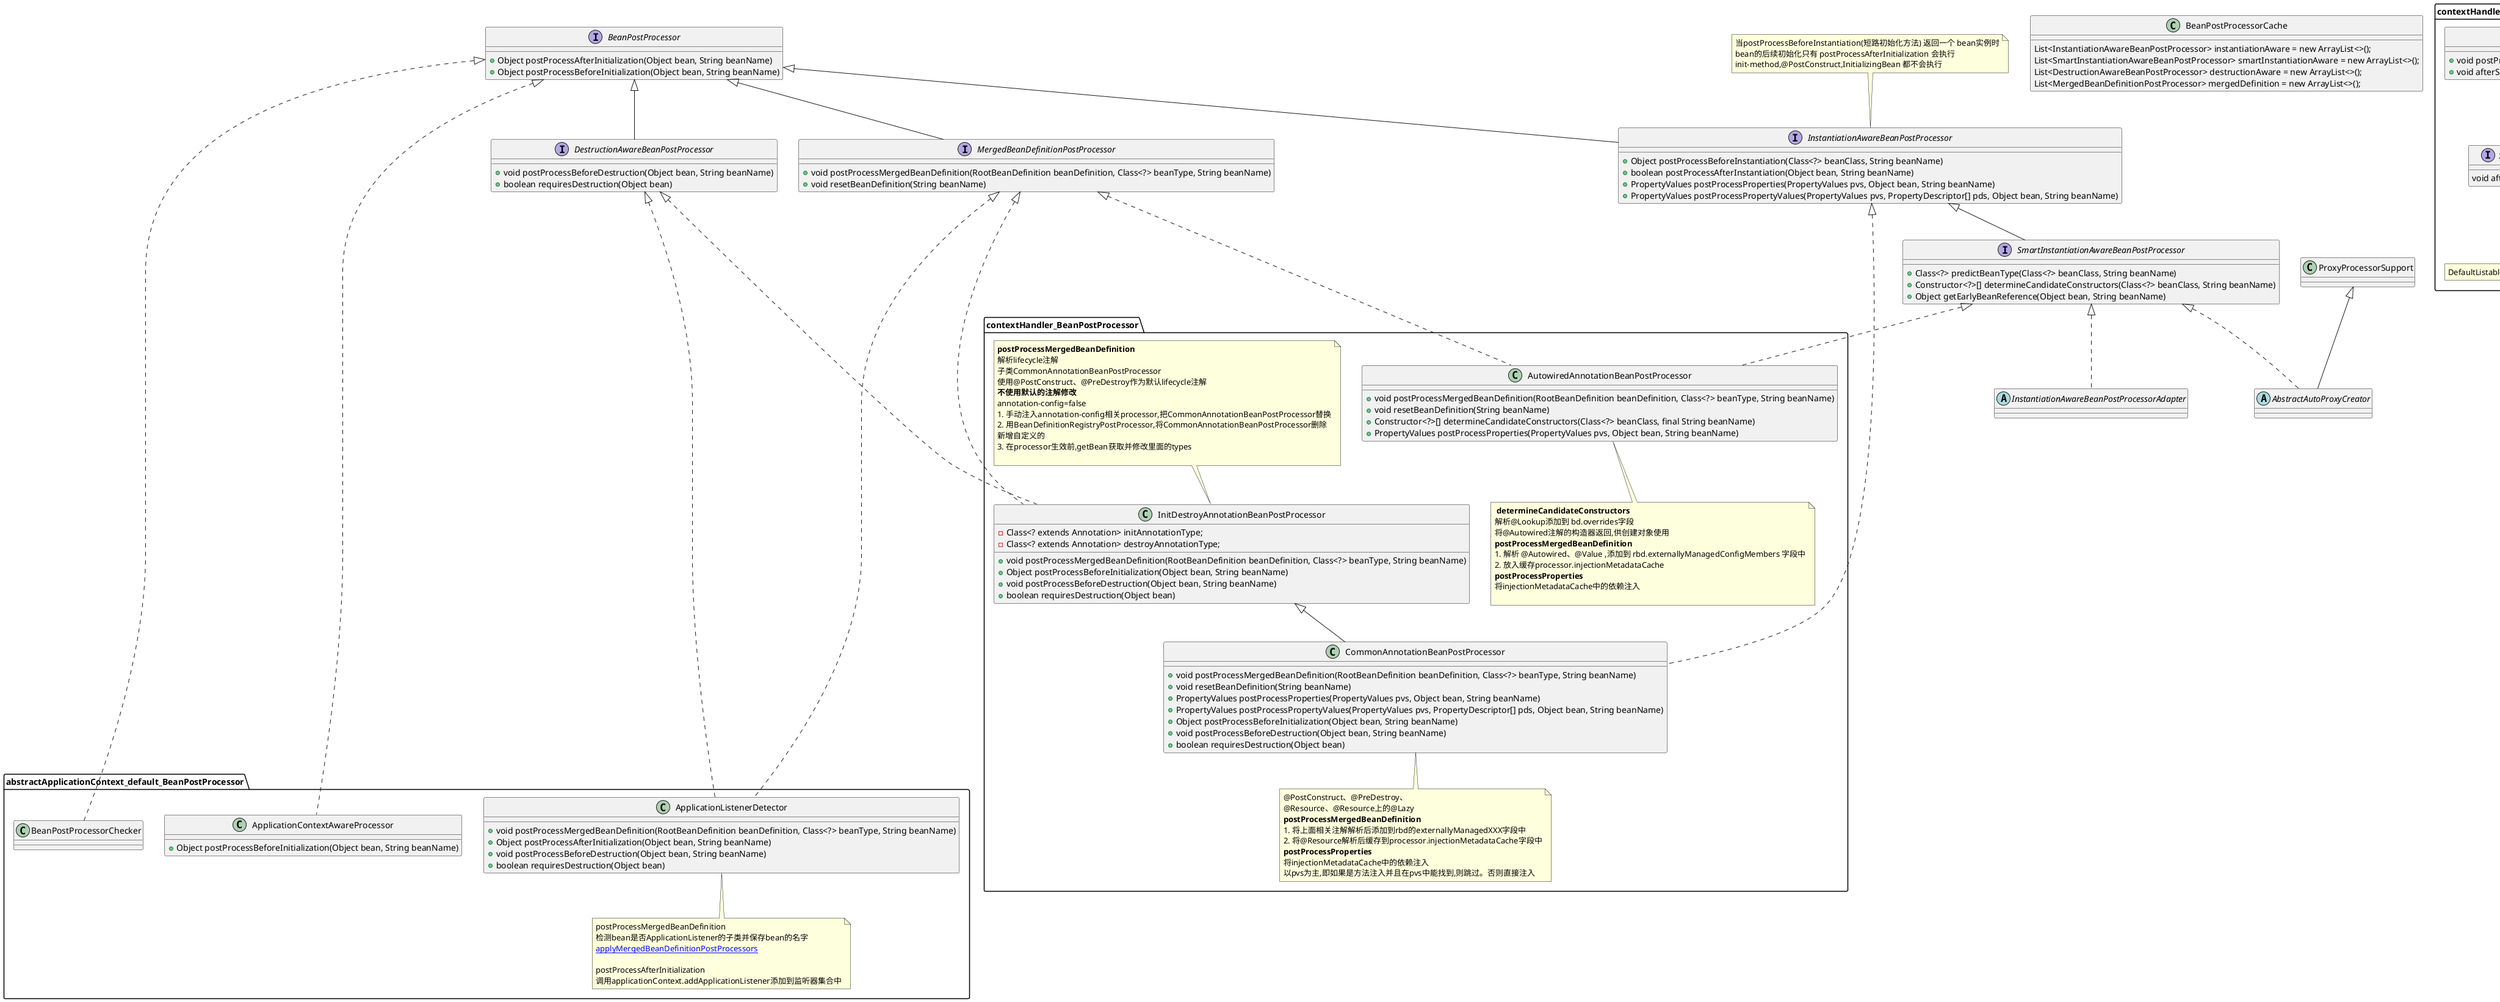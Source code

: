 @startuml
'https://plantuml.com/class-diagram
interface BeanPostProcessor{
    + Object postProcessAfterInitialization(Object bean, String beanName)
    + Object postProcessBeforeInitialization(Object bean, String beanName)
}
interface InstantiationAwareBeanPostProcessor extends BeanPostProcessor{
    + Object postProcessBeforeInstantiation(Class<?> beanClass, String beanName)
    + boolean postProcessAfterInstantiation(Object bean, String beanName)
    + PropertyValues postProcessProperties(PropertyValues pvs, Object bean, String beanName)
    + PropertyValues postProcessPropertyValues(PropertyValues pvs, PropertyDescriptor[] pds, Object bean, String beanName)
}
note top
当postProcessBeforeInstantiation(短路初始化方法) 返回一个 bean实例时
bean的后续初始化只有 postProcessAfterInitialization 会执行
init-method,@PostConstruct,InitializingBean 都不会执行
end note

interface MergedBeanDefinitionPostProcessor extends BeanPostProcessor{
	+ void postProcessMergedBeanDefinition(RootBeanDefinition beanDefinition, Class<?> beanType, String beanName)
    + void resetBeanDefinition(String beanName)
}

interface DestructionAwareBeanPostProcessor extends BeanPostProcessor{
    + void postProcessBeforeDestruction(Object bean, String beanName)
    + boolean requiresDestruction(Object bean)
}

interface SmartInstantiationAwareBeanPostProcessor extends InstantiationAwareBeanPostProcessor{
    + Class<?> predictBeanType(Class<?> beanClass, String beanName)
    + Constructor<?>[] determineCandidateConstructors(Class<?> beanClass, String beanName)
    + Object getEarlyBeanReference(Object bean, String beanName)
}





class BeanPostProcessorCache {
     List<InstantiationAwareBeanPostProcessor> instantiationAware = new ArrayList<>();
     List<SmartInstantiationAwareBeanPostProcessor> smartInstantiationAware = new ArrayList<>();
     List<DestructionAwareBeanPostProcessor> destructionAware = new ArrayList<>();
     List<MergedBeanDefinitionPostProcessor> mergedDefinition = new ArrayList<>();
}



abstract class InstantiationAwareBeanPostProcessorAdapter implements SmartInstantiationAwareBeanPostProcessor
abstract class AbstractAutoProxyCreator extends ProxyProcessorSupport implements SmartInstantiationAwareBeanPostProcessor




interface BeanFactoryPostProcessor{
    + void postProcessBeanFactory(ConfigurableListableBeanFactory beanFactory)
}
interface BeanDefinitionRegistryPostProcessor extends BeanFactoryPostProcessor{
    + void postProcessBeanDefinitionRegistry(BeanDefinitionRegistry registry)
}
note bottom of BeanFactoryPostProcessor
在BeanDefinition注册后,对BeanDefinition做进一步处理

end note

namespace abstractApplicationContext_default_BeanPostProcessor{
    class ApplicationContextAwareProcessor{
        + Object postProcessBeforeInitialization(Object bean, String beanName)
    }
    ApplicationContextAwareProcessor .u.....|> .BeanPostProcessor
    class ApplicationListenerDetector{
        + void postProcessMergedBeanDefinition(RootBeanDefinition beanDefinition, Class<?> beanType, String beanName)
        + Object postProcessAfterInitialization(Object bean, String beanName)
        + void postProcessBeforeDestruction(Object bean, String beanName)
        + boolean requiresDestruction(Object bean)
    }
    ApplicationListenerDetector .u.....|> .DestructionAwareBeanPostProcessor
    ApplicationListenerDetector .u.....|> .MergedBeanDefinitionPostProcessor
    note bottom of ApplicationListenerDetector
    postProcessMergedBeanDefinition
    检测bean是否ApplicationListener的子类并保存bean的名字
    [[../active/003_createBeanInstance.puml applyMergedBeanDefinitionPostProcessors]]

    postProcessAfterInitialization
    调用applicationContext.addApplicationListener添加到监听器集合中
    end note

    class BeanPostProcessorChecker implements .BeanPostProcessor
}


    namespace contextHandler_BeanFactoryPostProcessor {
        interface SmartInitializingSingleton{
            void afterSingletonsInstantiated()
        }
        note bottom
        DefaultListableBeanFactory#preInstantiateSingletons 中执行
        end note
        class ConfigurationClassPostProcessor{
            + void postProcessBeanDefinitionRegistry(BeanDefinitionRegistry registry)
            + void postProcessBeanFactory(ConfigurableListableBeanFactory beanFactory)
        }
        note bottom
        ConfigurationClassUtils.checkConfigurationClassCandidate -> ConfigurationClassParser
        #从已经注册beanDefinitions中,筛选出有@Configuration注解的bd
        @Component、@ComponentScan、@Import、@ImportResource
        @PropertySources
        end note
        ConfigurationClassPostProcessor ....|> .BeanDefinitionRegistryPostProcessor

        class EventListenerMethodProcessor {
            + void postProcessBeanFactory(ConfigurableListableBeanFactory beanFactory)
            + void afterSingletonsInstantiated()
        }
        note bottom
        @EventListener
        end note
        EventListenerMethodProcessor ....|> .BeanFactoryPostProcessor
        EventListenerMethodProcessor ..|> SmartInitializingSingleton

    }
    namespace contextHandler_BeanPostProcessor{
        class AutowiredAnnotationBeanPostProcessor implements .SmartInstantiationAwareBeanPostProcessor,.MergedBeanDefinitionPostProcessor{
            + void postProcessMergedBeanDefinition(RootBeanDefinition beanDefinition, Class<?> beanType, String beanName)
            + void resetBeanDefinition(String beanName)
            + Constructor<?>[] determineCandidateConstructors(Class<?> beanClass, final String beanName)
            + PropertyValues postProcessProperties(PropertyValues pvs, Object bean, String beanName)

        }
        note bottom of AutowiredAnnotationBeanPostProcessor
         **determineCandidateConstructors**
        解析@Lookup添加到 bd.overrides字段
        将@Autowired注解的构造器返回,供创建对象使用
        **postProcessMergedBeanDefinition**
        #解析 @Autowired、@Value ,添加到 rbd.externallyManagedConfigMembers 字段中
        #放入缓存processor.injectionMetadataCache
        **postProcessProperties**
        将injectionMetadataCache中的依赖注入

        end note

        class InitDestroyAnnotationBeanPostProcessor implements .DestructionAwareBeanPostProcessor, .MergedBeanDefinitionPostProcessor{
            - Class<? extends Annotation> initAnnotationType;
            - Class<? extends Annotation> destroyAnnotationType;

            + void postProcessMergedBeanDefinition(RootBeanDefinition beanDefinition, Class<?> beanType, String beanName)
            + Object postProcessBeforeInitialization(Object bean, String beanName)
            + void postProcessBeforeDestruction(Object bean, String beanName)
            + boolean requiresDestruction(Object bean)
        }
        note top of InitDestroyAnnotationBeanPostProcessor
        **postProcessMergedBeanDefinition**
        解析lifecycle注解
        子类CommonAnnotationBeanPostProcessor
        使用@PostConstruct、@PreDestroy作为默认lifecycle注解
        **不使用默认的注解修改**
        annotation-config=false
        #手动注入annotation-config相关processor,把CommonAnnotationBeanPostProcessor替换
        #用BeanDefinitionRegistryPostProcessor,将CommonAnnotationBeanPostProcessor删除
        新增自定义的
        #在processor生效前,getBean获取并修改里面的types

        end note

        class CommonAnnotationBeanPostProcessor extends InitDestroyAnnotationBeanPostProcessor implements .InstantiationAwareBeanPostProcessor{
            + void postProcessMergedBeanDefinition(RootBeanDefinition beanDefinition, Class<?> beanType, String beanName)
            + void resetBeanDefinition(String beanName)
            + PropertyValues postProcessProperties(PropertyValues pvs, Object bean, String beanName)
            + PropertyValues postProcessPropertyValues(PropertyValues pvs, PropertyDescriptor[] pds, Object bean, String beanName)
            + Object postProcessBeforeInitialization(Object bean, String beanName)
            + void postProcessBeforeDestruction(Object bean, String beanName)
            + boolean requiresDestruction(Object bean)
        }
        note bottom of CommonAnnotationBeanPostProcessor
        @PostConstruct、@PreDestroy、
        @Resource、@Resource上的@Lazy
        **postProcessMergedBeanDefinition**
        #将上面相关注解解析后添加到rbd的externallyManagedXXX字段中
        #将@Resource解析后缓存到processor.injectionMetadataCache字段中
        **postProcessProperties**
        将injectionMetadataCache中的依赖注入
        以pvs为主,即如果是方法注入并且在pvs中能找到,则跳过。否则直接注入
        end note
    }



'Property
abstract class PropertyResourceConfigurer extends PropertiesLoaderSupport implements BeanFactoryPostProcessor
abstract class PlaceholderConfigurerSupport extends PropertyResourceConfigurer
class PropertySourcesPlaceholderConfigurer extends PlaceholderConfigurerSupport
note bottom
只处理已经解析的属性——beanDefinition中已经赋值的属性
未赋值的属性如字段注解@Value会在
end note

@enduml